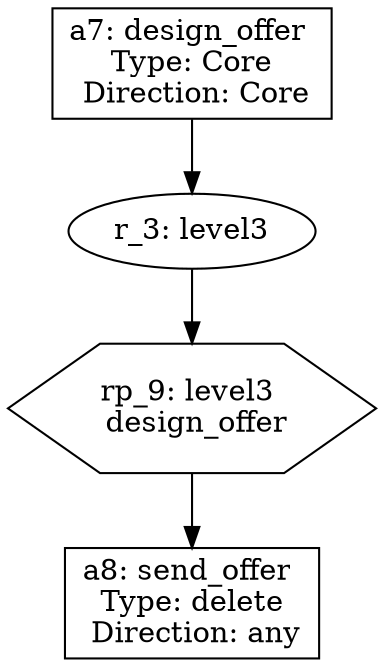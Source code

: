digraph CallTree {
	"469ebbdc-b726-11ee-b803-04cf4b795879" [label = "a7: design_offer 
 Type: Core 
 Direction: Core" shape=rectangle]	; 
	"469eca46-b726-11ee-b803-04cf4b795879" [label = "r_3: level3"]	; 
	"469ebbdc-b726-11ee-b803-04cf4b795879" -> "469eca46-b726-11ee-b803-04cf4b795879"	 ;
	"469ed0fe-b726-11ee-b803-04cf4b795879" [label = "rp_9: level3 
 design_offer" shape=polygon sides=6]	; 
	"469eca46-b726-11ee-b803-04cf4b795879" -> "469ed0fe-b726-11ee-b803-04cf4b795879"	 ;
	"469ed5b8-b726-11ee-b803-04cf4b795879" [label = "a8: send_offer 
 Type: delete 
 Direction: any" shape=rectangle]	; 
	"469ed0fe-b726-11ee-b803-04cf4b795879" -> "469ed5b8-b726-11ee-b803-04cf4b795879"	 ;
}
